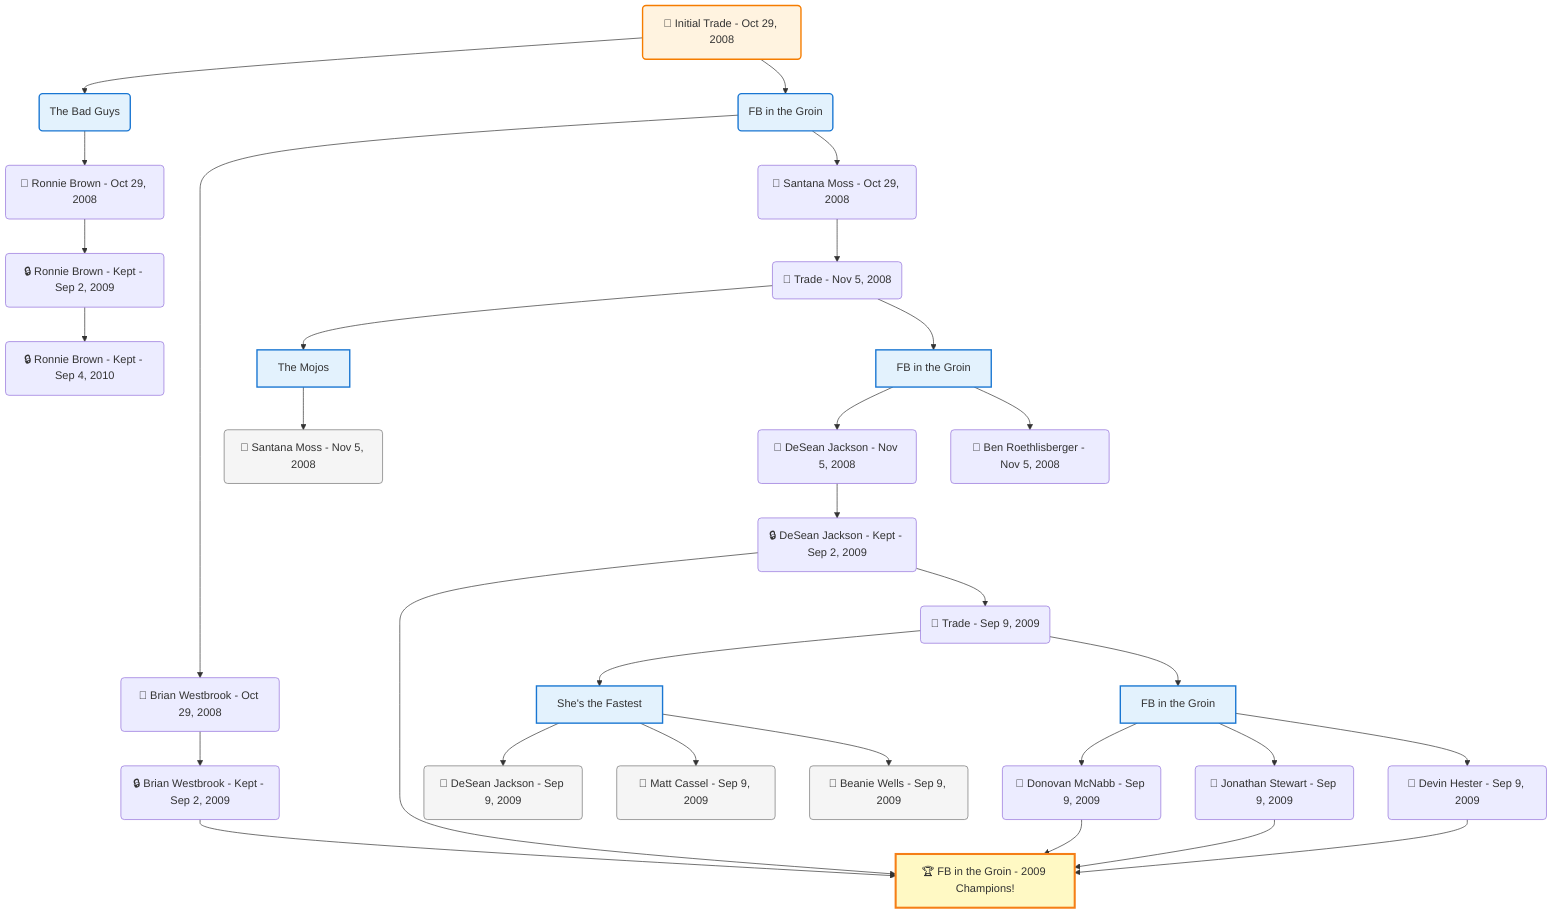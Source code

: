 flowchart TD

    TRADE_MAIN("🔄 Initial Trade - Oct 29, 2008")
    TEAM_1("The Bad Guys")
    TEAM_2("FB in the Groin")
    NODE_acbb1f4c-bddd-4152-be7d-cdbc176f8841("🔄 Ronnie Brown - Oct 29, 2008")
    NODE_3844f232-181a-4af4-ad32-7773482ac39b("🔒 Ronnie Brown - Kept - Sep 2, 2009")
    NODE_5f1b63ce-96fa-4d5d-a065-b53daf393a9a("🔒 Ronnie Brown - Kept - Sep 4, 2010")
    NODE_12905ee6-bbd2-40e5-9718-ce23cb7d7206("🔄 Brian Westbrook - Oct 29, 2008")
    NODE_b2cdb0b1-0710-4607-b4d7-239a8e3c79f8("🔒 Brian Westbrook - Kept - Sep 2, 2009")
    CHAMP_f483ecf1-cd17-4991-854b-e52dfc957b45_2009["🏆 FB in the Groin - 2009 Champions!"]
    NODE_6443451d-b374-42e2-9cc8-cf7ea623c574("🔄 Santana Moss - Oct 29, 2008")
    TRADE_f4210721-7634-4f38-99ae-7010bedca89e_3("🔄 Trade - Nov 5, 2008")
    TEAM_bbe2d0ad-54cf-4c22-be82-b2a5f262a157_4["The Mojos"]
    NODE_65e6ad00-c1d7-4912-a451-80fb65a5a9a2("🔄 Santana Moss - Nov 5, 2008")
    TEAM_f483ecf1-cd17-4991-854b-e52dfc957b45_5["FB in the Groin"]
    NODE_cb1ba05a-5cc4-4f55-a9c1-1a40c6000637("🔄 DeSean Jackson - Nov 5, 2008")
    NODE_bcd52ce9-b953-4a82-9e0b-0527be26bfa4("🔒 DeSean Jackson - Kept - Sep 2, 2009")
    TRADE_d64744f2-649c-41d8-81d6-cb12408f9a20_6("🔄 Trade - Sep 9, 2009")
    TEAM_4449259f-64af-44fd-9235-1facc0926234_7["She's the Fastest"]
    NODE_620b330b-81b8-4a9f-9476-febda8d1f7e0("🔄 DeSean Jackson - Sep 9, 2009")
    NODE_da366052-1793-4ec3-aeef-e2d58fcebf07("🔄 Matt Cassel - Sep 9, 2009")
    NODE_6dd1fdfd-8b13-4c36-b124-f5bc0932f73f("🔄 Beanie Wells - Sep 9, 2009")
    TEAM_f483ecf1-cd17-4991-854b-e52dfc957b45_8["FB in the Groin"]
    NODE_3128e3d6-ada1-4ddc-99ad-add55e2d292b("🔄 Donovan McNabb - Sep 9, 2009")
    NODE_15682633-4c98-4792-b4d5-ef220e682543("🔄 Jonathan Stewart - Sep 9, 2009")
    NODE_2506304d-9aeb-4778-8bbb-feb1241129b8("🔄 Devin Hester - Sep 9, 2009")
    NODE_c5a004fa-c6ce-4e56-a5ca-71081721a629("🔄 Ben Roethlisberger - Nov 5, 2008")

    TRADE_MAIN --> TEAM_1
    TRADE_MAIN --> TEAM_2
    TEAM_1 --> NODE_acbb1f4c-bddd-4152-be7d-cdbc176f8841
    NODE_acbb1f4c-bddd-4152-be7d-cdbc176f8841 --> NODE_3844f232-181a-4af4-ad32-7773482ac39b
    NODE_3844f232-181a-4af4-ad32-7773482ac39b --> NODE_5f1b63ce-96fa-4d5d-a065-b53daf393a9a
    TEAM_2 --> NODE_12905ee6-bbd2-40e5-9718-ce23cb7d7206
    NODE_12905ee6-bbd2-40e5-9718-ce23cb7d7206 --> NODE_b2cdb0b1-0710-4607-b4d7-239a8e3c79f8
    NODE_b2cdb0b1-0710-4607-b4d7-239a8e3c79f8 --> CHAMP_f483ecf1-cd17-4991-854b-e52dfc957b45_2009
    TEAM_2 --> NODE_6443451d-b374-42e2-9cc8-cf7ea623c574
    NODE_6443451d-b374-42e2-9cc8-cf7ea623c574 --> TRADE_f4210721-7634-4f38-99ae-7010bedca89e_3
    TRADE_f4210721-7634-4f38-99ae-7010bedca89e_3 --> TEAM_bbe2d0ad-54cf-4c22-be82-b2a5f262a157_4
    TEAM_bbe2d0ad-54cf-4c22-be82-b2a5f262a157_4 --> NODE_65e6ad00-c1d7-4912-a451-80fb65a5a9a2
    TRADE_f4210721-7634-4f38-99ae-7010bedca89e_3 --> TEAM_f483ecf1-cd17-4991-854b-e52dfc957b45_5
    TEAM_f483ecf1-cd17-4991-854b-e52dfc957b45_5 --> NODE_cb1ba05a-5cc4-4f55-a9c1-1a40c6000637
    NODE_cb1ba05a-5cc4-4f55-a9c1-1a40c6000637 --> NODE_bcd52ce9-b953-4a82-9e0b-0527be26bfa4
    NODE_bcd52ce9-b953-4a82-9e0b-0527be26bfa4 --> CHAMP_f483ecf1-cd17-4991-854b-e52dfc957b45_2009
    NODE_bcd52ce9-b953-4a82-9e0b-0527be26bfa4 --> TRADE_d64744f2-649c-41d8-81d6-cb12408f9a20_6
    TRADE_d64744f2-649c-41d8-81d6-cb12408f9a20_6 --> TEAM_4449259f-64af-44fd-9235-1facc0926234_7
    TEAM_4449259f-64af-44fd-9235-1facc0926234_7 --> NODE_620b330b-81b8-4a9f-9476-febda8d1f7e0
    TEAM_4449259f-64af-44fd-9235-1facc0926234_7 --> NODE_da366052-1793-4ec3-aeef-e2d58fcebf07
    TEAM_4449259f-64af-44fd-9235-1facc0926234_7 --> NODE_6dd1fdfd-8b13-4c36-b124-f5bc0932f73f
    TRADE_d64744f2-649c-41d8-81d6-cb12408f9a20_6 --> TEAM_f483ecf1-cd17-4991-854b-e52dfc957b45_8
    TEAM_f483ecf1-cd17-4991-854b-e52dfc957b45_8 --> NODE_3128e3d6-ada1-4ddc-99ad-add55e2d292b
    NODE_3128e3d6-ada1-4ddc-99ad-add55e2d292b --> CHAMP_f483ecf1-cd17-4991-854b-e52dfc957b45_2009
    TEAM_f483ecf1-cd17-4991-854b-e52dfc957b45_8 --> NODE_15682633-4c98-4792-b4d5-ef220e682543
    NODE_15682633-4c98-4792-b4d5-ef220e682543 --> CHAMP_f483ecf1-cd17-4991-854b-e52dfc957b45_2009
    TEAM_f483ecf1-cd17-4991-854b-e52dfc957b45_8 --> NODE_2506304d-9aeb-4778-8bbb-feb1241129b8
    NODE_2506304d-9aeb-4778-8bbb-feb1241129b8 --> CHAMP_f483ecf1-cd17-4991-854b-e52dfc957b45_2009
    TEAM_f483ecf1-cd17-4991-854b-e52dfc957b45_5 --> NODE_c5a004fa-c6ce-4e56-a5ca-71081721a629

    %% Node styling
    classDef teamNode fill:#e3f2fd,stroke:#1976d2,stroke-width:2px
    classDef tradeNode fill:#fff3e0,stroke:#f57c00,stroke-width:2px
    classDef playerNode fill:#f3e5f5,stroke:#7b1fa2,stroke-width:1px
    classDef nonRootPlayerNode fill:#f5f5f5,stroke:#757575,stroke-width:1px
    classDef endNode fill:#ffebee,stroke:#c62828,stroke-width:2px
    classDef waiverNode fill:#e8f5e8,stroke:#388e3c,stroke-width:2px
    classDef championshipNode fill:#fff9c4,stroke:#f57f17,stroke-width:3px

    class TEAM_1,TEAM_2,TEAM_bbe2d0ad-54cf-4c22-be82-b2a5f262a157_4,TEAM_f483ecf1-cd17-4991-854b-e52dfc957b45_5,TEAM_4449259f-64af-44fd-9235-1facc0926234_7,TEAM_f483ecf1-cd17-4991-854b-e52dfc957b45_8 teamNode
    class CHAMP_f483ecf1-cd17-4991-854b-e52dfc957b45_2009 championshipNode
    class NODE_65e6ad00-c1d7-4912-a451-80fb65a5a9a2,NODE_620b330b-81b8-4a9f-9476-febda8d1f7e0,NODE_da366052-1793-4ec3-aeef-e2d58fcebf07,NODE_6dd1fdfd-8b13-4c36-b124-f5bc0932f73f nonRootPlayerNode
    class TRADE_MAIN tradeNode